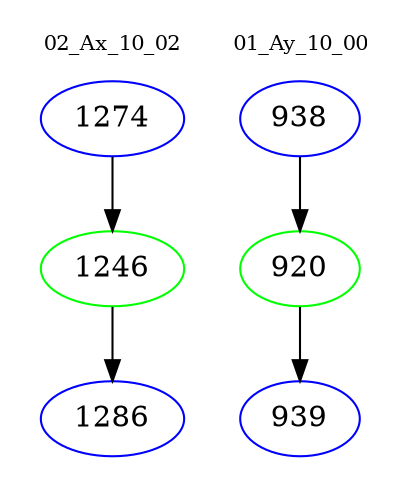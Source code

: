 digraph{
subgraph cluster_0 {
color = white
label = "02_Ax_10_02";
fontsize=10;
T0_1274 [label="1274", color="blue"]
T0_1274 -> T0_1246 [color="black"]
T0_1246 [label="1246", color="green"]
T0_1246 -> T0_1286 [color="black"]
T0_1286 [label="1286", color="blue"]
}
subgraph cluster_1 {
color = white
label = "01_Ay_10_00";
fontsize=10;
T1_938 [label="938", color="blue"]
T1_938 -> T1_920 [color="black"]
T1_920 [label="920", color="green"]
T1_920 -> T1_939 [color="black"]
T1_939 [label="939", color="blue"]
}
}
